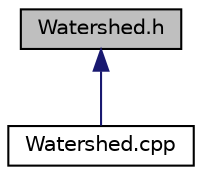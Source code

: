 digraph "Watershed.h"
{
 // LATEX_PDF_SIZE
  edge [fontname="Helvetica",fontsize="10",labelfontname="Helvetica",labelfontsize="10"];
  node [fontname="Helvetica",fontsize="10",shape=record];
  Node1 [label="Watershed.h",height=0.2,width=0.4,color="black", fillcolor="grey75", style="filled", fontcolor="black",tooltip="The watershed header, from the OpenCV repository: https://github.com/opencv/opencv."];
  Node1 -> Node2 [dir="back",color="midnightblue",fontsize="10",style="solid",fontname="Helvetica"];
  Node2 [label="Watershed.cpp",height=0.2,width=0.4,color="black", fillcolor="white", style="filled",URL="$Watershed_8cpp.html",tooltip=" "];
}

